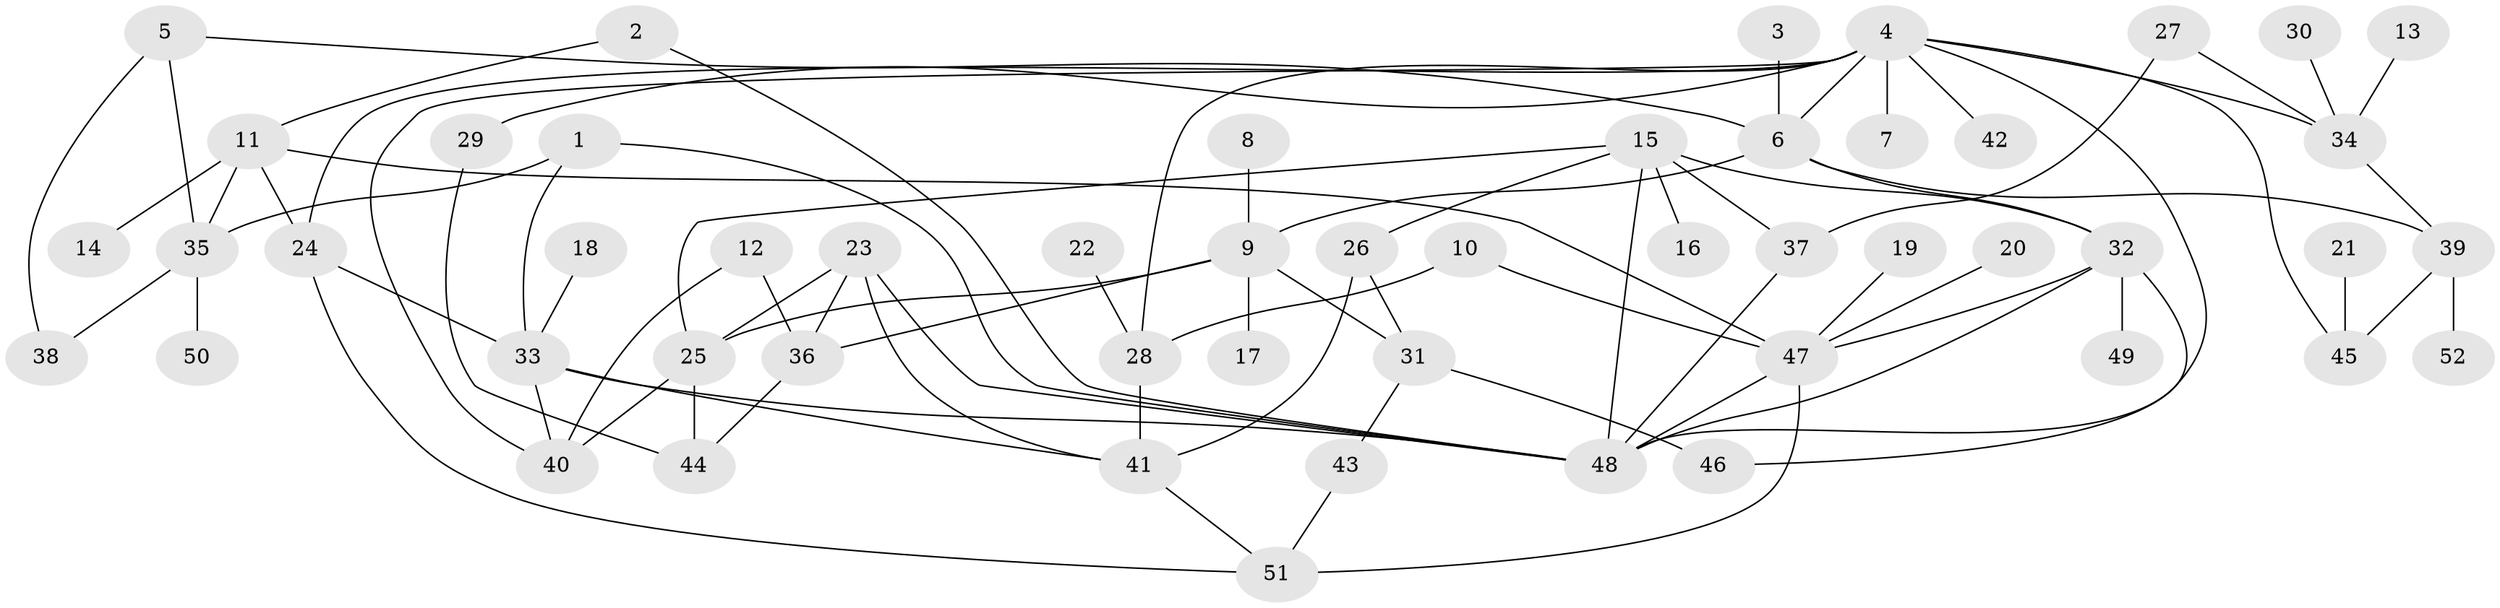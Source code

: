 // original degree distribution, {5: 0.028846153846153848, 7: 0.019230769230769232, 6: 0.057692307692307696, 3: 0.21153846153846154, 4: 0.1346153846153846, 2: 0.2692307692307692, 1: 0.27884615384615385}
// Generated by graph-tools (version 1.1) at 2025/25/03/09/25 03:25:31]
// undirected, 52 vertices, 82 edges
graph export_dot {
graph [start="1"]
  node [color=gray90,style=filled];
  1;
  2;
  3;
  4;
  5;
  6;
  7;
  8;
  9;
  10;
  11;
  12;
  13;
  14;
  15;
  16;
  17;
  18;
  19;
  20;
  21;
  22;
  23;
  24;
  25;
  26;
  27;
  28;
  29;
  30;
  31;
  32;
  33;
  34;
  35;
  36;
  37;
  38;
  39;
  40;
  41;
  42;
  43;
  44;
  45;
  46;
  47;
  48;
  49;
  50;
  51;
  52;
  1 -- 33 [weight=1.0];
  1 -- 35 [weight=1.0];
  1 -- 48 [weight=1.0];
  2 -- 11 [weight=1.0];
  2 -- 48 [weight=1.0];
  3 -- 6 [weight=1.0];
  4 -- 6 [weight=1.0];
  4 -- 7 [weight=1.0];
  4 -- 24 [weight=1.0];
  4 -- 28 [weight=1.0];
  4 -- 29 [weight=1.0];
  4 -- 34 [weight=1.0];
  4 -- 40 [weight=1.0];
  4 -- 42 [weight=1.0];
  4 -- 45 [weight=1.0];
  4 -- 48 [weight=2.0];
  5 -- 6 [weight=1.0];
  5 -- 35 [weight=1.0];
  5 -- 38 [weight=1.0];
  6 -- 9 [weight=1.0];
  6 -- 32 [weight=1.0];
  6 -- 39 [weight=1.0];
  8 -- 9 [weight=1.0];
  9 -- 17 [weight=1.0];
  9 -- 25 [weight=1.0];
  9 -- 31 [weight=1.0];
  9 -- 36 [weight=1.0];
  10 -- 28 [weight=1.0];
  10 -- 47 [weight=1.0];
  11 -- 14 [weight=1.0];
  11 -- 24 [weight=1.0];
  11 -- 35 [weight=1.0];
  11 -- 47 [weight=1.0];
  12 -- 36 [weight=1.0];
  12 -- 40 [weight=1.0];
  13 -- 34 [weight=1.0];
  15 -- 16 [weight=1.0];
  15 -- 25 [weight=1.0];
  15 -- 26 [weight=1.0];
  15 -- 32 [weight=1.0];
  15 -- 37 [weight=1.0];
  15 -- 48 [weight=1.0];
  18 -- 33 [weight=1.0];
  19 -- 47 [weight=1.0];
  20 -- 47 [weight=1.0];
  21 -- 45 [weight=1.0];
  22 -- 28 [weight=1.0];
  23 -- 25 [weight=1.0];
  23 -- 36 [weight=1.0];
  23 -- 41 [weight=1.0];
  23 -- 48 [weight=1.0];
  24 -- 33 [weight=1.0];
  24 -- 51 [weight=1.0];
  25 -- 40 [weight=1.0];
  25 -- 44 [weight=1.0];
  26 -- 31 [weight=1.0];
  26 -- 41 [weight=1.0];
  27 -- 34 [weight=1.0];
  27 -- 37 [weight=1.0];
  28 -- 41 [weight=1.0];
  29 -- 44 [weight=1.0];
  30 -- 34 [weight=1.0];
  31 -- 43 [weight=1.0];
  31 -- 46 [weight=1.0];
  32 -- 46 [weight=1.0];
  32 -- 47 [weight=1.0];
  32 -- 48 [weight=1.0];
  32 -- 49 [weight=1.0];
  33 -- 40 [weight=1.0];
  33 -- 41 [weight=1.0];
  33 -- 48 [weight=1.0];
  34 -- 39 [weight=1.0];
  35 -- 38 [weight=1.0];
  35 -- 50 [weight=1.0];
  36 -- 44 [weight=1.0];
  37 -- 48 [weight=1.0];
  39 -- 45 [weight=1.0];
  39 -- 52 [weight=1.0];
  41 -- 51 [weight=1.0];
  43 -- 51 [weight=1.0];
  47 -- 48 [weight=1.0];
  47 -- 51 [weight=1.0];
}
